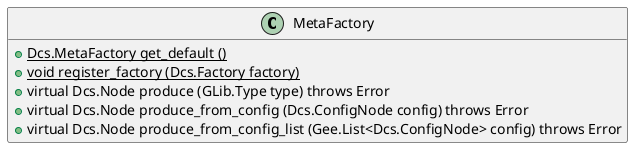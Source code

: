 /'
 'UML include file for Dcs.MetaFactory class
 '/

@startuml
hide class fields
class MetaFactory {
    +{static} Dcs.MetaFactory get_default ()
    +{static} void register_factory (Dcs.Factory factory)
    +virtual Dcs.Node produce (GLib.Type type) throws Error
    +virtual Dcs.Node produce_from_config (Dcs.ConfigNode config) throws Error
    +virtual Dcs.Node produce_from_config_list (Gee.List<Dcs.ConfigNode> config) throws Error
}
@enduml
